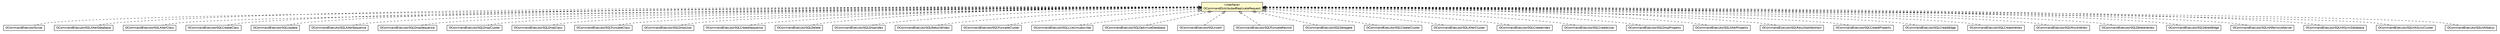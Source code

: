 #!/usr/local/bin/dot
#
# Class diagram 
# Generated by UMLGraph version R5_6-24-gf6e263 (http://www.umlgraph.org/)
#

digraph G {
	edge [fontname="Helvetica",fontsize=10,labelfontname="Helvetica",labelfontsize=10];
	node [fontname="Helvetica",fontsize=10,shape=plaintext];
	nodesep=0.25;
	ranksep=0.5;
	// com.orientechnologies.orient.core.command.OCommandDistributedReplicateRequest
	c973923 [label=<<table title="com.orientechnologies.orient.core.command.OCommandDistributedReplicateRequest" border="0" cellborder="1" cellspacing="0" cellpadding="2" port="p" bgcolor="lemonChiffon" href="./OCommandDistributedReplicateRequest.html">
		<tr><td><table border="0" cellspacing="0" cellpadding="1">
<tr><td align="center" balign="center"> &#171;interface&#187; </td></tr>
<tr><td align="center" balign="center"> OCommandDistributedReplicateRequest </td></tr>
		</table></td></tr>
		</table>>, URL="./OCommandDistributedReplicateRequest.html", fontname="Helvetica", fontcolor="black", fontsize=10.0];
	// com.orientechnologies.orient.core.command.script.OCommandExecutorScript
	c973951 [label=<<table title="com.orientechnologies.orient.core.command.script.OCommandExecutorScript" border="0" cellborder="1" cellspacing="0" cellpadding="2" port="p" href="./script/OCommandExecutorScript.html">
		<tr><td><table border="0" cellspacing="0" cellpadding="1">
<tr><td align="center" balign="center"> OCommandExecutorScript </td></tr>
		</table></td></tr>
		</table>>, URL="./script/OCommandExecutorScript.html", fontname="Helvetica", fontcolor="black", fontsize=10.0];
	// com.orientechnologies.orient.core.sql.OCommandExecutorSQLAlterDatabase
	c973974 [label=<<table title="com.orientechnologies.orient.core.sql.OCommandExecutorSQLAlterDatabase" border="0" cellborder="1" cellspacing="0" cellpadding="2" port="p" href="../sql/OCommandExecutorSQLAlterDatabase.html">
		<tr><td><table border="0" cellspacing="0" cellpadding="1">
<tr><td align="center" balign="center"> OCommandExecutorSQLAlterDatabase </td></tr>
		</table></td></tr>
		</table>>, URL="../sql/OCommandExecutorSQLAlterDatabase.html", fontname="Helvetica", fontcolor="black", fontsize=10.0];
	// com.orientechnologies.orient.core.sql.OCommandExecutorSQLAlterClass
	c973978 [label=<<table title="com.orientechnologies.orient.core.sql.OCommandExecutorSQLAlterClass" border="0" cellborder="1" cellspacing="0" cellpadding="2" port="p" href="../sql/OCommandExecutorSQLAlterClass.html">
		<tr><td><table border="0" cellspacing="0" cellpadding="1">
<tr><td align="center" balign="center"> OCommandExecutorSQLAlterClass </td></tr>
		</table></td></tr>
		</table>>, URL="../sql/OCommandExecutorSQLAlterClass.html", fontname="Helvetica", fontcolor="black", fontsize=10.0];
	// com.orientechnologies.orient.core.sql.OCommandExecutorSQLCreateClass
	c973983 [label=<<table title="com.orientechnologies.orient.core.sql.OCommandExecutorSQLCreateClass" border="0" cellborder="1" cellspacing="0" cellpadding="2" port="p" href="../sql/OCommandExecutorSQLCreateClass.html">
		<tr><td><table border="0" cellspacing="0" cellpadding="1">
<tr><td align="center" balign="center"> OCommandExecutorSQLCreateClass </td></tr>
		</table></td></tr>
		</table>>, URL="../sql/OCommandExecutorSQLCreateClass.html", fontname="Helvetica", fontcolor="black", fontsize=10.0];
	// com.orientechnologies.orient.core.sql.OCommandExecutorSQLUpdate
	c973984 [label=<<table title="com.orientechnologies.orient.core.sql.OCommandExecutorSQLUpdate" border="0" cellborder="1" cellspacing="0" cellpadding="2" port="p" href="../sql/OCommandExecutorSQLUpdate.html">
		<tr><td><table border="0" cellspacing="0" cellpadding="1">
<tr><td align="center" balign="center"> OCommandExecutorSQLUpdate </td></tr>
		</table></td></tr>
		</table>>, URL="../sql/OCommandExecutorSQLUpdate.html", fontname="Helvetica", fontcolor="black", fontsize=10.0];
	// com.orientechnologies.orient.core.sql.OCommandExecutorSQLAlterSequence
	c973985 [label=<<table title="com.orientechnologies.orient.core.sql.OCommandExecutorSQLAlterSequence" border="0" cellborder="1" cellspacing="0" cellpadding="2" port="p" href="../sql/OCommandExecutorSQLAlterSequence.html">
		<tr><td><table border="0" cellspacing="0" cellpadding="1">
<tr><td align="center" balign="center"> OCommandExecutorSQLAlterSequence </td></tr>
		</table></td></tr>
		</table>>, URL="../sql/OCommandExecutorSQLAlterSequence.html", fontname="Helvetica", fontcolor="black", fontsize=10.0];
	// com.orientechnologies.orient.core.sql.OCommandExecutorSQLDropSequence
	c973987 [label=<<table title="com.orientechnologies.orient.core.sql.OCommandExecutorSQLDropSequence" border="0" cellborder="1" cellspacing="0" cellpadding="2" port="p" href="../sql/OCommandExecutorSQLDropSequence.html">
		<tr><td><table border="0" cellspacing="0" cellpadding="1">
<tr><td align="center" balign="center"> OCommandExecutorSQLDropSequence </td></tr>
		</table></td></tr>
		</table>>, URL="../sql/OCommandExecutorSQLDropSequence.html", fontname="Helvetica", fontcolor="black", fontsize=10.0];
	// com.orientechnologies.orient.core.sql.OCommandExecutorSQLDropCluster
	c973989 [label=<<table title="com.orientechnologies.orient.core.sql.OCommandExecutorSQLDropCluster" border="0" cellborder="1" cellspacing="0" cellpadding="2" port="p" href="../sql/OCommandExecutorSQLDropCluster.html">
		<tr><td><table border="0" cellspacing="0" cellpadding="1">
<tr><td align="center" balign="center"> OCommandExecutorSQLDropCluster </td></tr>
		</table></td></tr>
		</table>>, URL="../sql/OCommandExecutorSQLDropCluster.html", fontname="Helvetica", fontcolor="black", fontsize=10.0];
	// com.orientechnologies.orient.core.sql.OCommandExecutorSQLDropClass
	c973991 [label=<<table title="com.orientechnologies.orient.core.sql.OCommandExecutorSQLDropClass" border="0" cellborder="1" cellspacing="0" cellpadding="2" port="p" href="../sql/OCommandExecutorSQLDropClass.html">
		<tr><td><table border="0" cellspacing="0" cellpadding="1">
<tr><td align="center" balign="center"> OCommandExecutorSQLDropClass </td></tr>
		</table></td></tr>
		</table>>, URL="../sql/OCommandExecutorSQLDropClass.html", fontname="Helvetica", fontcolor="black", fontsize=10.0];
	// com.orientechnologies.orient.core.sql.OCommandExecutorSQLTruncateClass
	c973993 [label=<<table title="com.orientechnologies.orient.core.sql.OCommandExecutorSQLTruncateClass" border="0" cellborder="1" cellspacing="0" cellpadding="2" port="p" href="../sql/OCommandExecutorSQLTruncateClass.html">
		<tr><td><table border="0" cellspacing="0" cellpadding="1">
<tr><td align="center" balign="center"> OCommandExecutorSQLTruncateClass </td></tr>
		</table></td></tr>
		</table>>, URL="../sql/OCommandExecutorSQLTruncateClass.html", fontname="Helvetica", fontcolor="black", fontsize=10.0];
	// com.orientechnologies.orient.core.sql.OCommandExecutorSQLDropUser
	c973994 [label=<<table title="com.orientechnologies.orient.core.sql.OCommandExecutorSQLDropUser" border="0" cellborder="1" cellspacing="0" cellpadding="2" port="p" href="../sql/OCommandExecutorSQLDropUser.html">
		<tr><td><table border="0" cellspacing="0" cellpadding="1">
<tr><td align="center" balign="center"> OCommandExecutorSQLDropUser </td></tr>
		</table></td></tr>
		</table>>, URL="../sql/OCommandExecutorSQLDropUser.html", fontname="Helvetica", fontcolor="black", fontsize=10.0];
	// com.orientechnologies.orient.core.sql.OCommandExecutorSQLCreateSequence
	c973997 [label=<<table title="com.orientechnologies.orient.core.sql.OCommandExecutorSQLCreateSequence" border="0" cellborder="1" cellspacing="0" cellpadding="2" port="p" href="../sql/OCommandExecutorSQLCreateSequence.html">
		<tr><td><table border="0" cellspacing="0" cellpadding="1">
<tr><td align="center" balign="center"> OCommandExecutorSQLCreateSequence </td></tr>
		</table></td></tr>
		</table>>, URL="../sql/OCommandExecutorSQLCreateSequence.html", fontname="Helvetica", fontcolor="black", fontsize=10.0];
	// com.orientechnologies.orient.core.sql.OCommandExecutorSQLDelete
	c974004 [label=<<table title="com.orientechnologies.orient.core.sql.OCommandExecutorSQLDelete" border="0" cellborder="1" cellspacing="0" cellpadding="2" port="p" href="../sql/OCommandExecutorSQLDelete.html">
		<tr><td><table border="0" cellspacing="0" cellpadding="1">
<tr><td align="center" balign="center"> OCommandExecutorSQLDelete </td></tr>
		</table></td></tr>
		</table>>, URL="../sql/OCommandExecutorSQLDelete.html", fontname="Helvetica", fontcolor="black", fontsize=10.0];
	// com.orientechnologies.orient.core.sql.OCommandExecutorSQLDropIndex
	c974006 [label=<<table title="com.orientechnologies.orient.core.sql.OCommandExecutorSQLDropIndex" border="0" cellborder="1" cellspacing="0" cellpadding="2" port="p" href="../sql/OCommandExecutorSQLDropIndex.html">
		<tr><td><table border="0" cellspacing="0" cellpadding="1">
<tr><td align="center" balign="center"> OCommandExecutorSQLDropIndex </td></tr>
		</table></td></tr>
		</table>>, URL="../sql/OCommandExecutorSQLDropIndex.html", fontname="Helvetica", fontcolor="black", fontsize=10.0];
	// com.orientechnologies.orient.core.sql.OCommandExecutorSQLRebuildIndex
	c974007 [label=<<table title="com.orientechnologies.orient.core.sql.OCommandExecutorSQLRebuildIndex" border="0" cellborder="1" cellspacing="0" cellpadding="2" port="p" href="../sql/OCommandExecutorSQLRebuildIndex.html">
		<tr><td><table border="0" cellspacing="0" cellpadding="1">
<tr><td align="center" balign="center"> OCommandExecutorSQLRebuildIndex </td></tr>
		</table></td></tr>
		</table>>, URL="../sql/OCommandExecutorSQLRebuildIndex.html", fontname="Helvetica", fontcolor="black", fontsize=10.0];
	// com.orientechnologies.orient.core.sql.OCommandExecutorSQLTruncateCluster
	c974009 [label=<<table title="com.orientechnologies.orient.core.sql.OCommandExecutorSQLTruncateCluster" border="0" cellborder="1" cellspacing="0" cellpadding="2" port="p" href="../sql/OCommandExecutorSQLTruncateCluster.html">
		<tr><td><table border="0" cellspacing="0" cellpadding="1">
<tr><td align="center" balign="center"> OCommandExecutorSQLTruncateCluster </td></tr>
		</table></td></tr>
		</table>>, URL="../sql/OCommandExecutorSQLTruncateCluster.html", fontname="Helvetica", fontcolor="black", fontsize=10.0];
	// com.orientechnologies.orient.core.sql.OCommandExecutorSQLLiveUnsubscribe
	c974012 [label=<<table title="com.orientechnologies.orient.core.sql.OCommandExecutorSQLLiveUnsubscribe" border="0" cellborder="1" cellspacing="0" cellpadding="2" port="p" href="../sql/OCommandExecutorSQLLiveUnsubscribe.html">
		<tr><td><table border="0" cellspacing="0" cellpadding="1">
<tr><td align="center" balign="center"> OCommandExecutorSQLLiveUnsubscribe </td></tr>
		</table></td></tr>
		</table>>, URL="../sql/OCommandExecutorSQLLiveUnsubscribe.html", fontname="Helvetica", fontcolor="black", fontsize=10.0];
	// com.orientechnologies.orient.core.sql.OCommandExecutorSQLOptimizeDatabase
	c974014 [label=<<table title="com.orientechnologies.orient.core.sql.OCommandExecutorSQLOptimizeDatabase" border="0" cellborder="1" cellspacing="0" cellpadding="2" port="p" href="../sql/OCommandExecutorSQLOptimizeDatabase.html">
		<tr><td><table border="0" cellspacing="0" cellpadding="1">
<tr><td align="center" balign="center"> OCommandExecutorSQLOptimizeDatabase </td></tr>
		</table></td></tr>
		</table>>, URL="../sql/OCommandExecutorSQLOptimizeDatabase.html", fontname="Helvetica", fontcolor="black", fontsize=10.0];
	// com.orientechnologies.orient.core.sql.OCommandExecutorSQLInsert
	c974015 [label=<<table title="com.orientechnologies.orient.core.sql.OCommandExecutorSQLInsert" border="0" cellborder="1" cellspacing="0" cellpadding="2" port="p" href="../sql/OCommandExecutorSQLInsert.html">
		<tr><td><table border="0" cellspacing="0" cellpadding="1">
<tr><td align="center" balign="center"> OCommandExecutorSQLInsert </td></tr>
		</table></td></tr>
		</table>>, URL="../sql/OCommandExecutorSQLInsert.html", fontname="Helvetica", fontcolor="black", fontsize=10.0];
	// com.orientechnologies.orient.core.sql.OCommandExecutorSQLTruncateRecord
	c974017 [label=<<table title="com.orientechnologies.orient.core.sql.OCommandExecutorSQLTruncateRecord" border="0" cellborder="1" cellspacing="0" cellpadding="2" port="p" href="../sql/OCommandExecutorSQLTruncateRecord.html">
		<tr><td><table border="0" cellspacing="0" cellpadding="1">
<tr><td align="center" balign="center"> OCommandExecutorSQLTruncateRecord </td></tr>
		</table></td></tr>
		</table>>, URL="../sql/OCommandExecutorSQLTruncateRecord.html", fontname="Helvetica", fontcolor="black", fontsize=10.0];
	// com.orientechnologies.orient.core.sql.OCommandExecutorSQLDelegate
	c974022 [label=<<table title="com.orientechnologies.orient.core.sql.OCommandExecutorSQLDelegate" border="0" cellborder="1" cellspacing="0" cellpadding="2" port="p" href="../sql/OCommandExecutorSQLDelegate.html">
		<tr><td><table border="0" cellspacing="0" cellpadding="1">
<tr><td align="center" balign="center"> OCommandExecutorSQLDelegate </td></tr>
		</table></td></tr>
		</table>>, URL="../sql/OCommandExecutorSQLDelegate.html", fontname="Helvetica", fontcolor="black", fontsize=10.0];
	// com.orientechnologies.orient.core.sql.OCommandExecutorSQLCreateCluster
	c974024 [label=<<table title="com.orientechnologies.orient.core.sql.OCommandExecutorSQLCreateCluster" border="0" cellborder="1" cellspacing="0" cellpadding="2" port="p" href="../sql/OCommandExecutorSQLCreateCluster.html">
		<tr><td><table border="0" cellspacing="0" cellpadding="1">
<tr><td align="center" balign="center"> OCommandExecutorSQLCreateCluster </td></tr>
		</table></td></tr>
		</table>>, URL="../sql/OCommandExecutorSQLCreateCluster.html", fontname="Helvetica", fontcolor="black", fontsize=10.0];
	// com.orientechnologies.orient.core.sql.OCommandExecutorSQLAlterCluster
	c974025 [label=<<table title="com.orientechnologies.orient.core.sql.OCommandExecutorSQLAlterCluster" border="0" cellborder="1" cellspacing="0" cellpadding="2" port="p" href="../sql/OCommandExecutorSQLAlterCluster.html">
		<tr><td><table border="0" cellspacing="0" cellpadding="1">
<tr><td align="center" balign="center"> OCommandExecutorSQLAlterCluster </td></tr>
		</table></td></tr>
		</table>>, URL="../sql/OCommandExecutorSQLAlterCluster.html", fontname="Helvetica", fontcolor="black", fontsize=10.0];
	// com.orientechnologies.orient.core.sql.OCommandExecutorSQLCreateIndex
	c974026 [label=<<table title="com.orientechnologies.orient.core.sql.OCommandExecutorSQLCreateIndex" border="0" cellborder="1" cellspacing="0" cellpadding="2" port="p" href="../sql/OCommandExecutorSQLCreateIndex.html">
		<tr><td><table border="0" cellspacing="0" cellpadding="1">
<tr><td align="center" balign="center"> OCommandExecutorSQLCreateIndex </td></tr>
		</table></td></tr>
		</table>>, URL="../sql/OCommandExecutorSQLCreateIndex.html", fontname="Helvetica", fontcolor="black", fontsize=10.0];
	// com.orientechnologies.orient.core.sql.OCommandExecutorSQLCreateUser
	c974027 [label=<<table title="com.orientechnologies.orient.core.sql.OCommandExecutorSQLCreateUser" border="0" cellborder="1" cellspacing="0" cellpadding="2" port="p" href="../sql/OCommandExecutorSQLCreateUser.html">
		<tr><td><table border="0" cellspacing="0" cellpadding="1">
<tr><td align="center" balign="center"> OCommandExecutorSQLCreateUser </td></tr>
		</table></td></tr>
		</table>>, URL="../sql/OCommandExecutorSQLCreateUser.html", fontname="Helvetica", fontcolor="black", fontsize=10.0];
	// com.orientechnologies.orient.core.sql.OCommandExecutorSQLDropProperty
	c974028 [label=<<table title="com.orientechnologies.orient.core.sql.OCommandExecutorSQLDropProperty" border="0" cellborder="1" cellspacing="0" cellpadding="2" port="p" href="../sql/OCommandExecutorSQLDropProperty.html">
		<tr><td><table border="0" cellspacing="0" cellpadding="1">
<tr><td align="center" balign="center"> OCommandExecutorSQLDropProperty </td></tr>
		</table></td></tr>
		</table>>, URL="../sql/OCommandExecutorSQLDropProperty.html", fontname="Helvetica", fontcolor="black", fontsize=10.0];
	// com.orientechnologies.orient.core.sql.OCommandExecutorSQLAlterProperty
	c974030 [label=<<table title="com.orientechnologies.orient.core.sql.OCommandExecutorSQLAlterProperty" border="0" cellborder="1" cellspacing="0" cellpadding="2" port="p" href="../sql/OCommandExecutorSQLAlterProperty.html">
		<tr><td><table border="0" cellspacing="0" cellpadding="1">
<tr><td align="center" balign="center"> OCommandExecutorSQLAlterProperty </td></tr>
		</table></td></tr>
		</table>>, URL="../sql/OCommandExecutorSQLAlterProperty.html", fontname="Helvetica", fontcolor="black", fontsize=10.0];
	// com.orientechnologies.orient.core.sql.OCommandExecutorSQLResultsetAbstract
	c974036 [label=<<table title="com.orientechnologies.orient.core.sql.OCommandExecutorSQLResultsetAbstract" border="0" cellborder="1" cellspacing="0" cellpadding="2" port="p" href="../sql/OCommandExecutorSQLResultsetAbstract.html">
		<tr><td><table border="0" cellspacing="0" cellpadding="1">
<tr><td align="center" balign="center"><font face="Helvetica-Oblique"> OCommandExecutorSQLResultsetAbstract </font></td></tr>
		</table></td></tr>
		</table>>, URL="../sql/OCommandExecutorSQLResultsetAbstract.html", fontname="Helvetica", fontcolor="black", fontsize=10.0];
	// com.orientechnologies.orient.core.sql.OCommandExecutorSQLCreateProperty
	c974038 [label=<<table title="com.orientechnologies.orient.core.sql.OCommandExecutorSQLCreateProperty" border="0" cellborder="1" cellspacing="0" cellpadding="2" port="p" href="../sql/OCommandExecutorSQLCreateProperty.html">
		<tr><td><table border="0" cellspacing="0" cellpadding="1">
<tr><td align="center" balign="center"> OCommandExecutorSQLCreateProperty </td></tr>
		</table></td></tr>
		</table>>, URL="../sql/OCommandExecutorSQLCreateProperty.html", fontname="Helvetica", fontcolor="black", fontsize=10.0];
	// com.orientechnologies.orient.graph.sql.OCommandExecutorSQLCreateEdge
	c975265 [label=<<table title="com.orientechnologies.orient.graph.sql.OCommandExecutorSQLCreateEdge" border="0" cellborder="1" cellspacing="0" cellpadding="2" port="p" href="../../graph/sql/OCommandExecutorSQLCreateEdge.html">
		<tr><td><table border="0" cellspacing="0" cellpadding="1">
<tr><td align="center" balign="center"> OCommandExecutorSQLCreateEdge </td></tr>
		</table></td></tr>
		</table>>, URL="../../graph/sql/OCommandExecutorSQLCreateEdge.html", fontname="Helvetica", fontcolor="black", fontsize=10.0];
	// com.orientechnologies.orient.graph.sql.OCommandExecutorSQLCreateVertex
	c975266 [label=<<table title="com.orientechnologies.orient.graph.sql.OCommandExecutorSQLCreateVertex" border="0" cellborder="1" cellspacing="0" cellpadding="2" port="p" href="../../graph/sql/OCommandExecutorSQLCreateVertex.html">
		<tr><td><table border="0" cellspacing="0" cellpadding="1">
<tr><td align="center" balign="center"> OCommandExecutorSQLCreateVertex </td></tr>
		</table></td></tr>
		</table>>, URL="../../graph/sql/OCommandExecutorSQLCreateVertex.html", fontname="Helvetica", fontcolor="black", fontsize=10.0];
	// com.orientechnologies.orient.graph.sql.OCommandExecutorSQLMoveVertex
	c975267 [label=<<table title="com.orientechnologies.orient.graph.sql.OCommandExecutorSQLMoveVertex" border="0" cellborder="1" cellspacing="0" cellpadding="2" port="p" href="../../graph/sql/OCommandExecutorSQLMoveVertex.html">
		<tr><td><table border="0" cellspacing="0" cellpadding="1">
<tr><td align="center" balign="center"> OCommandExecutorSQLMoveVertex </td></tr>
		</table></td></tr>
		</table>>, URL="../../graph/sql/OCommandExecutorSQLMoveVertex.html", fontname="Helvetica", fontcolor="black", fontsize=10.0];
	// com.orientechnologies.orient.graph.sql.OCommandExecutorSQLDeleteVertex
	c975268 [label=<<table title="com.orientechnologies.orient.graph.sql.OCommandExecutorSQLDeleteVertex" border="0" cellborder="1" cellspacing="0" cellpadding="2" port="p" href="../../graph/sql/OCommandExecutorSQLDeleteVertex.html">
		<tr><td><table border="0" cellspacing="0" cellpadding="1">
<tr><td align="center" balign="center"> OCommandExecutorSQLDeleteVertex </td></tr>
		</table></td></tr>
		</table>>, URL="../../graph/sql/OCommandExecutorSQLDeleteVertex.html", fontname="Helvetica", fontcolor="black", fontsize=10.0];
	// com.orientechnologies.orient.graph.sql.OCommandExecutorSQLDeleteEdge
	c975269 [label=<<table title="com.orientechnologies.orient.graph.sql.OCommandExecutorSQLDeleteEdge" border="0" cellborder="1" cellspacing="0" cellpadding="2" port="p" href="../../graph/sql/OCommandExecutorSQLDeleteEdge.html">
		<tr><td><table border="0" cellspacing="0" cellpadding="1">
<tr><td align="center" balign="center"> OCommandExecutorSQLDeleteEdge </td></tr>
		</table></td></tr>
		</table>>, URL="../../graph/sql/OCommandExecutorSQLDeleteEdge.html", fontname="Helvetica", fontcolor="black", fontsize=10.0];
	// com.orientechnologies.orient.server.distributed.sql.OCommandExecutorSQLHARemoveServer
	c975372 [label=<<table title="com.orientechnologies.orient.server.distributed.sql.OCommandExecutorSQLHARemoveServer" border="0" cellborder="1" cellspacing="0" cellpadding="2" port="p" href="../../server/distributed/sql/OCommandExecutorSQLHARemoveServer.html">
		<tr><td><table border="0" cellspacing="0" cellpadding="1">
<tr><td align="center" balign="center"> OCommandExecutorSQLHARemoveServer </td></tr>
		</table></td></tr>
		</table>>, URL="../../server/distributed/sql/OCommandExecutorSQLHARemoveServer.html", fontname="Helvetica", fontcolor="black", fontsize=10.0];
	// com.orientechnologies.orient.server.distributed.sql.OCommandExecutorSQLHASyncDatabase
	c975374 [label=<<table title="com.orientechnologies.orient.server.distributed.sql.OCommandExecutorSQLHASyncDatabase" border="0" cellborder="1" cellspacing="0" cellpadding="2" port="p" href="../../server/distributed/sql/OCommandExecutorSQLHASyncDatabase.html">
		<tr><td><table border="0" cellspacing="0" cellpadding="1">
<tr><td align="center" balign="center"> OCommandExecutorSQLHASyncDatabase </td></tr>
		</table></td></tr>
		</table>>, URL="../../server/distributed/sql/OCommandExecutorSQLHASyncDatabase.html", fontname="Helvetica", fontcolor="black", fontsize=10.0];
	// com.orientechnologies.orient.server.distributed.sql.OCommandExecutorSQLHASyncCluster
	c975375 [label=<<table title="com.orientechnologies.orient.server.distributed.sql.OCommandExecutorSQLHASyncCluster" border="0" cellborder="1" cellspacing="0" cellpadding="2" port="p" href="../../server/distributed/sql/OCommandExecutorSQLHASyncCluster.html">
		<tr><td><table border="0" cellspacing="0" cellpadding="1">
<tr><td align="center" balign="center"> OCommandExecutorSQLHASyncCluster </td></tr>
		</table></td></tr>
		</table>>, URL="../../server/distributed/sql/OCommandExecutorSQLHASyncCluster.html", fontname="Helvetica", fontcolor="black", fontsize=10.0];
	// com.orientechnologies.orient.server.distributed.sql.OCommandExecutorSQLHAStatus
	c975376 [label=<<table title="com.orientechnologies.orient.server.distributed.sql.OCommandExecutorSQLHAStatus" border="0" cellborder="1" cellspacing="0" cellpadding="2" port="p" href="../../server/distributed/sql/OCommandExecutorSQLHAStatus.html">
		<tr><td><table border="0" cellspacing="0" cellpadding="1">
<tr><td align="center" balign="center"> OCommandExecutorSQLHAStatus </td></tr>
		</table></td></tr>
		</table>>, URL="../../server/distributed/sql/OCommandExecutorSQLHAStatus.html", fontname="Helvetica", fontcolor="black", fontsize=10.0];
	//com.orientechnologies.orient.core.command.script.OCommandExecutorScript implements com.orientechnologies.orient.core.command.OCommandDistributedReplicateRequest
	c973923:p -> c973951:p [dir=back,arrowtail=empty,style=dashed];
	//com.orientechnologies.orient.core.sql.OCommandExecutorSQLAlterDatabase implements com.orientechnologies.orient.core.command.OCommandDistributedReplicateRequest
	c973923:p -> c973974:p [dir=back,arrowtail=empty,style=dashed];
	//com.orientechnologies.orient.core.sql.OCommandExecutorSQLAlterClass implements com.orientechnologies.orient.core.command.OCommandDistributedReplicateRequest
	c973923:p -> c973978:p [dir=back,arrowtail=empty,style=dashed];
	//com.orientechnologies.orient.core.sql.OCommandExecutorSQLCreateClass implements com.orientechnologies.orient.core.command.OCommandDistributedReplicateRequest
	c973923:p -> c973983:p [dir=back,arrowtail=empty,style=dashed];
	//com.orientechnologies.orient.core.sql.OCommandExecutorSQLUpdate implements com.orientechnologies.orient.core.command.OCommandDistributedReplicateRequest
	c973923:p -> c973984:p [dir=back,arrowtail=empty,style=dashed];
	//com.orientechnologies.orient.core.sql.OCommandExecutorSQLAlterSequence implements com.orientechnologies.orient.core.command.OCommandDistributedReplicateRequest
	c973923:p -> c973985:p [dir=back,arrowtail=empty,style=dashed];
	//com.orientechnologies.orient.core.sql.OCommandExecutorSQLDropSequence implements com.orientechnologies.orient.core.command.OCommandDistributedReplicateRequest
	c973923:p -> c973987:p [dir=back,arrowtail=empty,style=dashed];
	//com.orientechnologies.orient.core.sql.OCommandExecutorSQLDropCluster implements com.orientechnologies.orient.core.command.OCommandDistributedReplicateRequest
	c973923:p -> c973989:p [dir=back,arrowtail=empty,style=dashed];
	//com.orientechnologies.orient.core.sql.OCommandExecutorSQLDropClass implements com.orientechnologies.orient.core.command.OCommandDistributedReplicateRequest
	c973923:p -> c973991:p [dir=back,arrowtail=empty,style=dashed];
	//com.orientechnologies.orient.core.sql.OCommandExecutorSQLTruncateClass implements com.orientechnologies.orient.core.command.OCommandDistributedReplicateRequest
	c973923:p -> c973993:p [dir=back,arrowtail=empty,style=dashed];
	//com.orientechnologies.orient.core.sql.OCommandExecutorSQLDropUser implements com.orientechnologies.orient.core.command.OCommandDistributedReplicateRequest
	c973923:p -> c973994:p [dir=back,arrowtail=empty,style=dashed];
	//com.orientechnologies.orient.core.sql.OCommandExecutorSQLCreateSequence implements com.orientechnologies.orient.core.command.OCommandDistributedReplicateRequest
	c973923:p -> c973997:p [dir=back,arrowtail=empty,style=dashed];
	//com.orientechnologies.orient.core.sql.OCommandExecutorSQLDelete implements com.orientechnologies.orient.core.command.OCommandDistributedReplicateRequest
	c973923:p -> c974004:p [dir=back,arrowtail=empty,style=dashed];
	//com.orientechnologies.orient.core.sql.OCommandExecutorSQLDropIndex implements com.orientechnologies.orient.core.command.OCommandDistributedReplicateRequest
	c973923:p -> c974006:p [dir=back,arrowtail=empty,style=dashed];
	//com.orientechnologies.orient.core.sql.OCommandExecutorSQLRebuildIndex implements com.orientechnologies.orient.core.command.OCommandDistributedReplicateRequest
	c973923:p -> c974007:p [dir=back,arrowtail=empty,style=dashed];
	//com.orientechnologies.orient.core.sql.OCommandExecutorSQLTruncateCluster implements com.orientechnologies.orient.core.command.OCommandDistributedReplicateRequest
	c973923:p -> c974009:p [dir=back,arrowtail=empty,style=dashed];
	//com.orientechnologies.orient.core.sql.OCommandExecutorSQLLiveUnsubscribe implements com.orientechnologies.orient.core.command.OCommandDistributedReplicateRequest
	c973923:p -> c974012:p [dir=back,arrowtail=empty,style=dashed];
	//com.orientechnologies.orient.core.sql.OCommandExecutorSQLOptimizeDatabase implements com.orientechnologies.orient.core.command.OCommandDistributedReplicateRequest
	c973923:p -> c974014:p [dir=back,arrowtail=empty,style=dashed];
	//com.orientechnologies.orient.core.sql.OCommandExecutorSQLInsert implements com.orientechnologies.orient.core.command.OCommandDistributedReplicateRequest
	c973923:p -> c974015:p [dir=back,arrowtail=empty,style=dashed];
	//com.orientechnologies.orient.core.sql.OCommandExecutorSQLTruncateRecord implements com.orientechnologies.orient.core.command.OCommandDistributedReplicateRequest
	c973923:p -> c974017:p [dir=back,arrowtail=empty,style=dashed];
	//com.orientechnologies.orient.core.sql.OCommandExecutorSQLDelegate implements com.orientechnologies.orient.core.command.OCommandDistributedReplicateRequest
	c973923:p -> c974022:p [dir=back,arrowtail=empty,style=dashed];
	//com.orientechnologies.orient.core.sql.OCommandExecutorSQLCreateCluster implements com.orientechnologies.orient.core.command.OCommandDistributedReplicateRequest
	c973923:p -> c974024:p [dir=back,arrowtail=empty,style=dashed];
	//com.orientechnologies.orient.core.sql.OCommandExecutorSQLAlterCluster implements com.orientechnologies.orient.core.command.OCommandDistributedReplicateRequest
	c973923:p -> c974025:p [dir=back,arrowtail=empty,style=dashed];
	//com.orientechnologies.orient.core.sql.OCommandExecutorSQLCreateIndex implements com.orientechnologies.orient.core.command.OCommandDistributedReplicateRequest
	c973923:p -> c974026:p [dir=back,arrowtail=empty,style=dashed];
	//com.orientechnologies.orient.core.sql.OCommandExecutorSQLCreateUser implements com.orientechnologies.orient.core.command.OCommandDistributedReplicateRequest
	c973923:p -> c974027:p [dir=back,arrowtail=empty,style=dashed];
	//com.orientechnologies.orient.core.sql.OCommandExecutorSQLDropProperty implements com.orientechnologies.orient.core.command.OCommandDistributedReplicateRequest
	c973923:p -> c974028:p [dir=back,arrowtail=empty,style=dashed];
	//com.orientechnologies.orient.core.sql.OCommandExecutorSQLAlterProperty implements com.orientechnologies.orient.core.command.OCommandDistributedReplicateRequest
	c973923:p -> c974030:p [dir=back,arrowtail=empty,style=dashed];
	//com.orientechnologies.orient.core.sql.OCommandExecutorSQLResultsetAbstract implements com.orientechnologies.orient.core.command.OCommandDistributedReplicateRequest
	c973923:p -> c974036:p [dir=back,arrowtail=empty,style=dashed];
	//com.orientechnologies.orient.core.sql.OCommandExecutorSQLCreateProperty implements com.orientechnologies.orient.core.command.OCommandDistributedReplicateRequest
	c973923:p -> c974038:p [dir=back,arrowtail=empty,style=dashed];
	//com.orientechnologies.orient.graph.sql.OCommandExecutorSQLCreateEdge implements com.orientechnologies.orient.core.command.OCommandDistributedReplicateRequest
	c973923:p -> c975265:p [dir=back,arrowtail=empty,style=dashed];
	//com.orientechnologies.orient.graph.sql.OCommandExecutorSQLCreateVertex implements com.orientechnologies.orient.core.command.OCommandDistributedReplicateRequest
	c973923:p -> c975266:p [dir=back,arrowtail=empty,style=dashed];
	//com.orientechnologies.orient.graph.sql.OCommandExecutorSQLMoveVertex implements com.orientechnologies.orient.core.command.OCommandDistributedReplicateRequest
	c973923:p -> c975267:p [dir=back,arrowtail=empty,style=dashed];
	//com.orientechnologies.orient.graph.sql.OCommandExecutorSQLDeleteVertex implements com.orientechnologies.orient.core.command.OCommandDistributedReplicateRequest
	c973923:p -> c975268:p [dir=back,arrowtail=empty,style=dashed];
	//com.orientechnologies.orient.graph.sql.OCommandExecutorSQLDeleteEdge implements com.orientechnologies.orient.core.command.OCommandDistributedReplicateRequest
	c973923:p -> c975269:p [dir=back,arrowtail=empty,style=dashed];
	//com.orientechnologies.orient.server.distributed.sql.OCommandExecutorSQLHARemoveServer implements com.orientechnologies.orient.core.command.OCommandDistributedReplicateRequest
	c973923:p -> c975372:p [dir=back,arrowtail=empty,style=dashed];
	//com.orientechnologies.orient.server.distributed.sql.OCommandExecutorSQLHASyncDatabase implements com.orientechnologies.orient.core.command.OCommandDistributedReplicateRequest
	c973923:p -> c975374:p [dir=back,arrowtail=empty,style=dashed];
	//com.orientechnologies.orient.server.distributed.sql.OCommandExecutorSQLHASyncCluster implements com.orientechnologies.orient.core.command.OCommandDistributedReplicateRequest
	c973923:p -> c975375:p [dir=back,arrowtail=empty,style=dashed];
	//com.orientechnologies.orient.server.distributed.sql.OCommandExecutorSQLHAStatus implements com.orientechnologies.orient.core.command.OCommandDistributedReplicateRequest
	c973923:p -> c975376:p [dir=back,arrowtail=empty,style=dashed];
}

